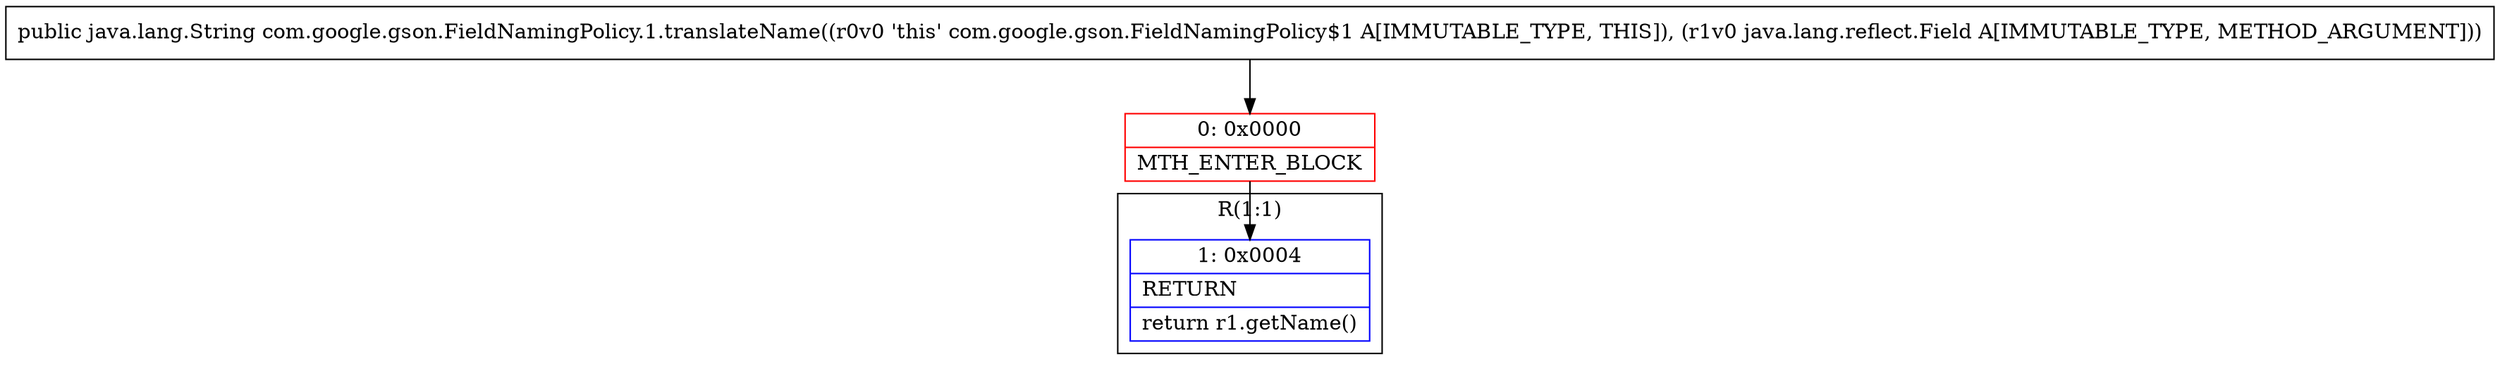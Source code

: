 digraph "CFG forcom.google.gson.FieldNamingPolicy.1.translateName(Ljava\/lang\/reflect\/Field;)Ljava\/lang\/String;" {
subgraph cluster_Region_1516318684 {
label = "R(1:1)";
node [shape=record,color=blue];
Node_1 [shape=record,label="{1\:\ 0x0004|RETURN\l|return r1.getName()\l}"];
}
Node_0 [shape=record,color=red,label="{0\:\ 0x0000|MTH_ENTER_BLOCK\l}"];
MethodNode[shape=record,label="{public java.lang.String com.google.gson.FieldNamingPolicy.1.translateName((r0v0 'this' com.google.gson.FieldNamingPolicy$1 A[IMMUTABLE_TYPE, THIS]), (r1v0 java.lang.reflect.Field A[IMMUTABLE_TYPE, METHOD_ARGUMENT])) }"];
MethodNode -> Node_0;
Node_0 -> Node_1;
}

